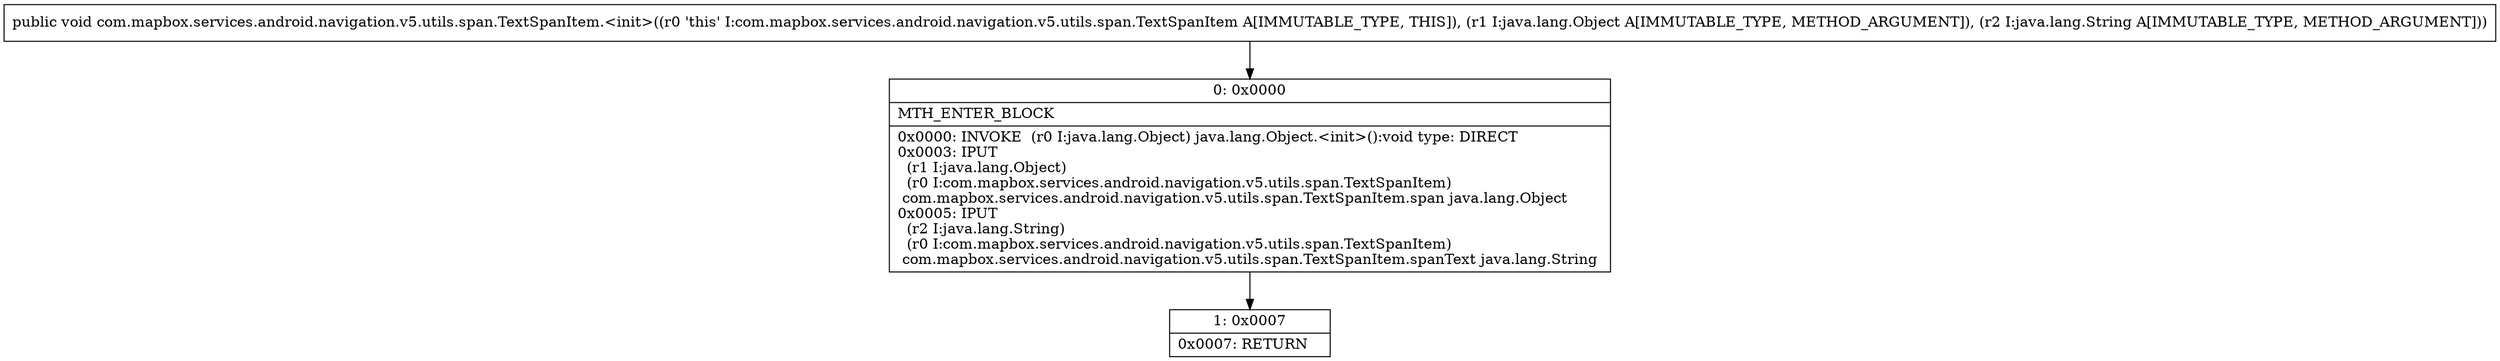 digraph "CFG forcom.mapbox.services.android.navigation.v5.utils.span.TextSpanItem.\<init\>(Ljava\/lang\/Object;Ljava\/lang\/String;)V" {
Node_0 [shape=record,label="{0\:\ 0x0000|MTH_ENTER_BLOCK\l|0x0000: INVOKE  (r0 I:java.lang.Object) java.lang.Object.\<init\>():void type: DIRECT \l0x0003: IPUT  \l  (r1 I:java.lang.Object)\l  (r0 I:com.mapbox.services.android.navigation.v5.utils.span.TextSpanItem)\l com.mapbox.services.android.navigation.v5.utils.span.TextSpanItem.span java.lang.Object \l0x0005: IPUT  \l  (r2 I:java.lang.String)\l  (r0 I:com.mapbox.services.android.navigation.v5.utils.span.TextSpanItem)\l com.mapbox.services.android.navigation.v5.utils.span.TextSpanItem.spanText java.lang.String \l}"];
Node_1 [shape=record,label="{1\:\ 0x0007|0x0007: RETURN   \l}"];
MethodNode[shape=record,label="{public void com.mapbox.services.android.navigation.v5.utils.span.TextSpanItem.\<init\>((r0 'this' I:com.mapbox.services.android.navigation.v5.utils.span.TextSpanItem A[IMMUTABLE_TYPE, THIS]), (r1 I:java.lang.Object A[IMMUTABLE_TYPE, METHOD_ARGUMENT]), (r2 I:java.lang.String A[IMMUTABLE_TYPE, METHOD_ARGUMENT])) }"];
MethodNode -> Node_0;
Node_0 -> Node_1;
}

